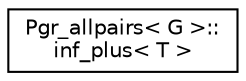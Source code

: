 digraph "Graphical Class Hierarchy"
{
  edge [fontname="Helvetica",fontsize="10",labelfontname="Helvetica",labelfontsize="10"];
  node [fontname="Helvetica",fontsize="10",shape=record];
  rankdir="LR";
  Node1 [label="Pgr_allpairs\< G \>::\linf_plus\< T \>",height=0.2,width=0.4,color="black", fillcolor="white", style="filled",URL="$structPgr__allpairs_1_1inf__plus.html"];
}
